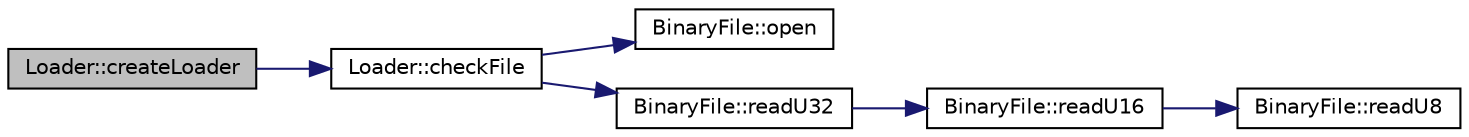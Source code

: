 digraph "Loader::createLoader"
{
 // INTERACTIVE_SVG=YES
  edge [fontname="Helvetica",fontsize="10",labelfontname="Helvetica",labelfontsize="10"];
  node [fontname="Helvetica",fontsize="10",shape=record];
  rankdir="LR";
  Node1 [label="Loader::createLoader",height=0.2,width=0.4,color="black", fillcolor="grey75", style="filled" fontcolor="black"];
  Node1 -> Node2 [color="midnightblue",fontsize="10",style="solid",fontname="Helvetica"];
  Node2 [label="Loader::checkFile",height=0.2,width=0.4,color="black", fillcolor="white", style="filled",URL="$class_loader.html#a446e74237994f200e445b5905f42ad32"];
  Node2 -> Node3 [color="midnightblue",fontsize="10",style="solid",fontname="Helvetica"];
  Node3 [label="BinaryFile::open",height=0.2,width=0.4,color="black", fillcolor="white", style="filled",URL="$class_binary_file.html#a04c6be604a7542dc24628052e6c56a5d"];
  Node2 -> Node4 [color="midnightblue",fontsize="10",style="solid",fontname="Helvetica"];
  Node4 [label="BinaryFile::readU32",height=0.2,width=0.4,color="black", fillcolor="white", style="filled",URL="$class_binary_file.html#a638019e1dadd19e4d7f497c2f16afaa2"];
  Node4 -> Node5 [color="midnightblue",fontsize="10",style="solid",fontname="Helvetica"];
  Node5 [label="BinaryFile::readU16",height=0.2,width=0.4,color="black", fillcolor="white", style="filled",URL="$class_binary_file.html#abec3c5045cd871082f3baa214ac33fe3"];
  Node5 -> Node6 [color="midnightblue",fontsize="10",style="solid",fontname="Helvetica"];
  Node6 [label="BinaryFile::readU8",height=0.2,width=0.4,color="black", fillcolor="white", style="filled",URL="$class_binary_file.html#aa57a21e8c1d8310c9d66f119d49733f4"];
}
